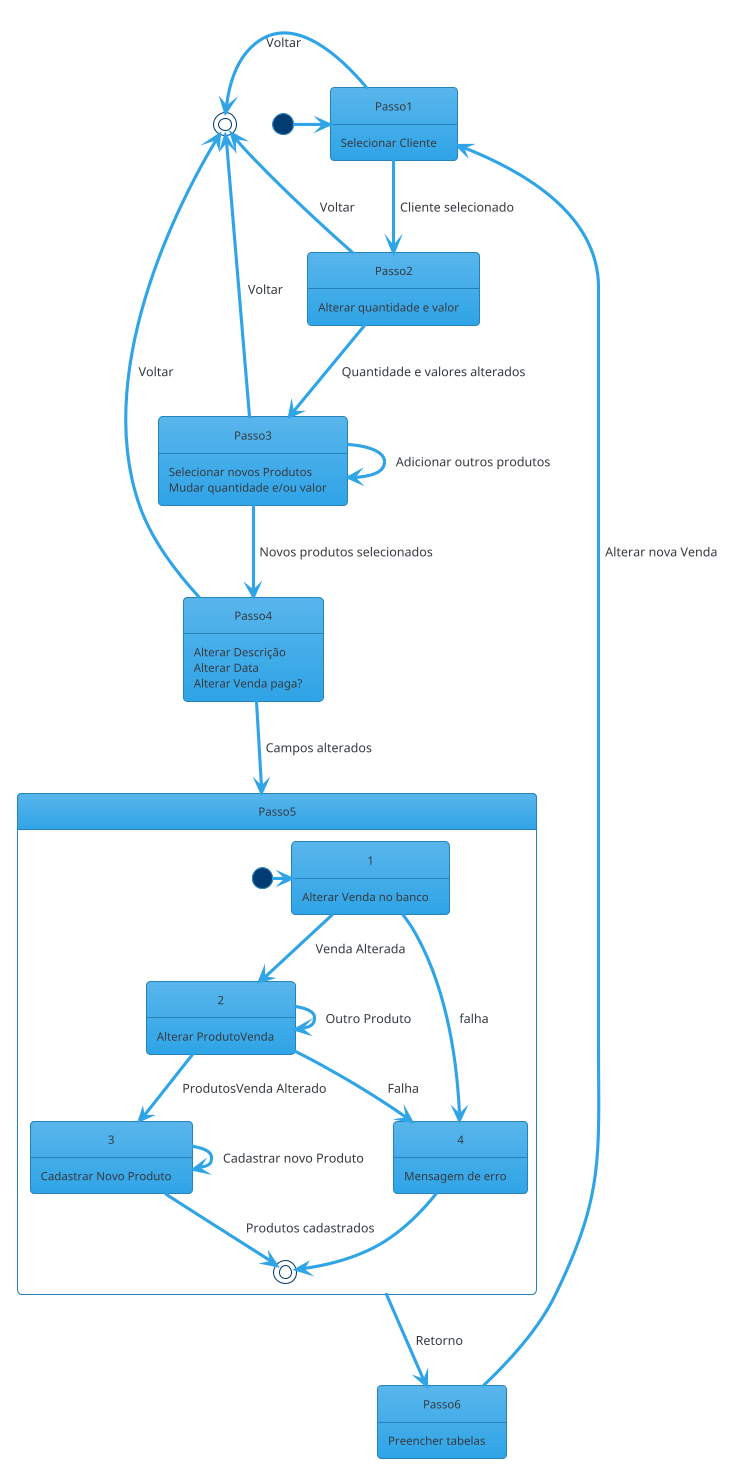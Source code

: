@startuml
!theme cerulean

State Passo1 {
	Passo1 : Selecionar Cliente
}

State Passo2 {
	Passo2 : Alterar quantidade e valor
}

State Passo3 {
	Passo3: Selecionar novos Produtos
        Passo3: Mudar quantidade e/ou valor
}

State Passo4 {
	Passo4: Alterar Descrição
        Passo4: Alterar Data
        Passo4: Alterar Venda paga?
}

State Passo5 {
	State Passo5.1 {
		Passo5.1 : Alterar Venda no banco
	}

	State Passo5.2 {
		Passo5.2 : Alterar ProdutoVenda
	}

        State Passo5.3 {
		Passo5.3 : Cadastrar Novo Produto
	}

        State Passo5.4 {
		Passo5.4 : Mensagem de erro 
	}

	[*] -> Passo5.1
        Passo5.1 --> Passo5.4 : falha
        Passo5.4 --> [*]
        Passo5.1 --> Passo5.2 : Venda Alterada
        Passo5.2 --> Passo5.4 : Falha
        Passo5.2 --> Passo5.2 : Outro Produto
        Passo5.2 --> Passo5.3 : ProdutosVenda Alterado
        Passo5.3 --> Passo5.3 : Cadastrar novo Produto
        Passo5.3 --> [*] : Produtos cadastrados
}

State Passo6 {
	Passo6 : Preencher tabelas
}

[*] -> Passo1

Passo1 --> Passo2 : Cliente selecionado
Passo2 --> Passo3 : Quantidade e valores alterados
Passo3 --> Passo4 : Novos produtos selecionados
Passo4 --> Passo5 : Campos alterados
Passo5 --> Passo6 : Retorno
Passo6 --> Passo1 : Alterar nova Venda

Passo3 --> Passo3 : Adicionar outros produtos

Passo1 -left-> [*] : Voltar
Passo2 --> [*] : Voltar
Passo3 --> [*] : Voltar
Passo4 --> [*] : Voltar

@enduml